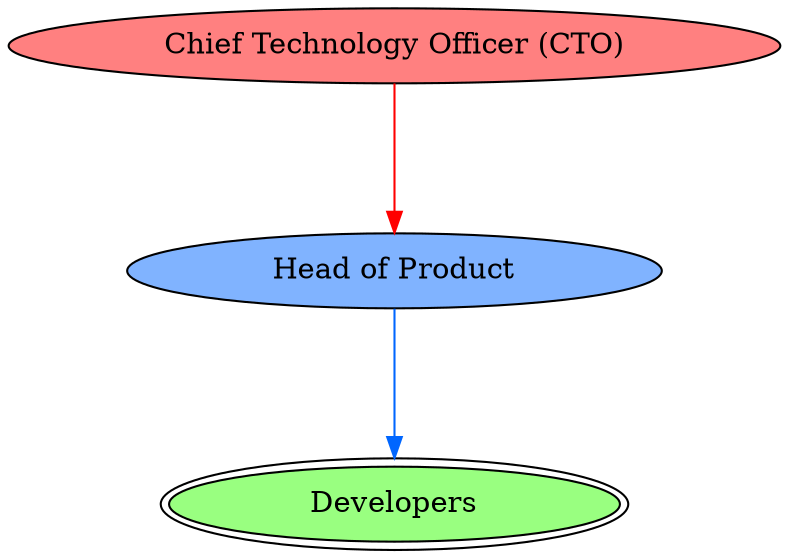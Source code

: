 digraph governance {
  labelloc="t"
  compound="true"
  concentrate="true"
  ranksep="1.0"
  nodesep="0.5"
  overlap="scalexy"
  slines="curved"

  node[style="filled" margin="0.8,0.0"]
  cto[label="Chief Technology Officer (CTO)" fillcolor="0.0 0.5 1.0"]
  devs_product[label="Developers" fillcolor="0.3 0.5 1.0" peripheries="2"]
  head_of_product[label="Head of Product" fillcolor="0.6 0.5 1.0"]

  cto -> head_of_product[color="0.0 1.0 1.0"]
  head_of_product -> devs_product[color="0.6 1.0 1.0"]
}
